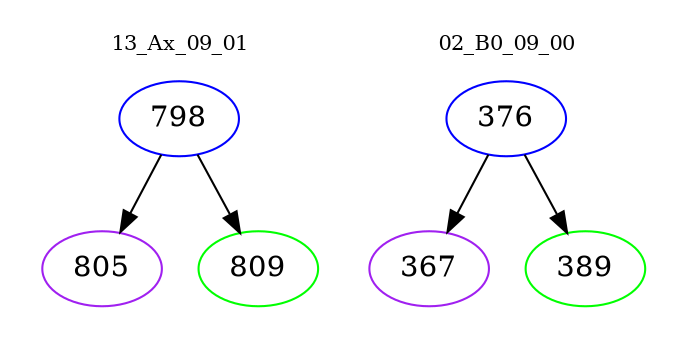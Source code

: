 digraph{
subgraph cluster_0 {
color = white
label = "13_Ax_09_01";
fontsize=10;
T0_798 [label="798", color="blue"]
T0_798 -> T0_805 [color="black"]
T0_805 [label="805", color="purple"]
T0_798 -> T0_809 [color="black"]
T0_809 [label="809", color="green"]
}
subgraph cluster_1 {
color = white
label = "02_B0_09_00";
fontsize=10;
T1_376 [label="376", color="blue"]
T1_376 -> T1_367 [color="black"]
T1_367 [label="367", color="purple"]
T1_376 -> T1_389 [color="black"]
T1_389 [label="389", color="green"]
}
}
